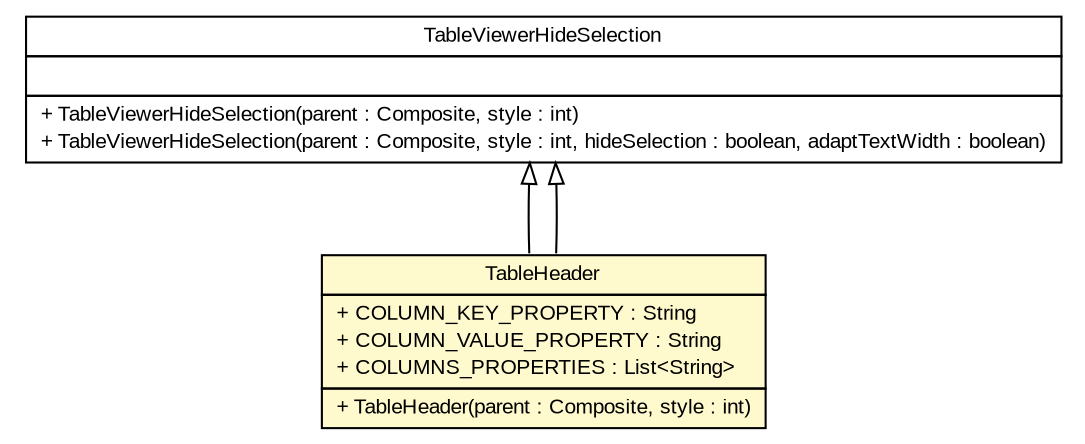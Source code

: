 #!/usr/local/bin/dot
#
# Class diagram 
# Generated by UMLGraph version R5_6-24-gf6e263 (http://www.umlgraph.org/)
#

digraph G {
	edge [fontname="arial",fontsize=10,labelfontname="arial",labelfontsize=10];
	node [fontname="arial",fontsize=10,shape=plaintext];
	nodesep=0.25;
	ranksep=0.5;
	// gov.sandia.cf.parts.viewer.TableHeader
	c404946 [label=<<table title="gov.sandia.cf.parts.viewer.TableHeader" border="0" cellborder="1" cellspacing="0" cellpadding="2" port="p" bgcolor="lemonChiffon" href="./TableHeader.html">
		<tr><td><table border="0" cellspacing="0" cellpadding="1">
<tr><td align="center" balign="center"> TableHeader </td></tr>
		</table></td></tr>
		<tr><td><table border="0" cellspacing="0" cellpadding="1">
<tr><td align="left" balign="left"> + COLUMN_KEY_PROPERTY : String </td></tr>
<tr><td align="left" balign="left"> + COLUMN_VALUE_PROPERTY : String </td></tr>
<tr><td align="left" balign="left"> + COLUMNS_PROPERTIES : List&lt;String&gt; </td></tr>
		</table></td></tr>
		<tr><td><table border="0" cellspacing="0" cellpadding="1">
<tr><td align="left" balign="left"> + TableHeader(parent : Composite, style : int) </td></tr>
		</table></td></tr>
		</table>>, URL="./TableHeader.html", fontname="arial", fontcolor="black", fontsize=10.0];
	// gov.sandia.cf.parts.viewer.TableViewerHideSelection
	c404948 [label=<<table title="gov.sandia.cf.parts.viewer.TableViewerHideSelection" border="0" cellborder="1" cellspacing="0" cellpadding="2" port="p" href="./TableViewerHideSelection.html">
		<tr><td><table border="0" cellspacing="0" cellpadding="1">
<tr><td align="center" balign="center"> TableViewerHideSelection </td></tr>
		</table></td></tr>
		<tr><td><table border="0" cellspacing="0" cellpadding="1">
<tr><td align="left" balign="left">  </td></tr>
		</table></td></tr>
		<tr><td><table border="0" cellspacing="0" cellpadding="1">
<tr><td align="left" balign="left"> + TableViewerHideSelection(parent : Composite, style : int) </td></tr>
<tr><td align="left" balign="left"> + TableViewerHideSelection(parent : Composite, style : int, hideSelection : boolean, adaptTextWidth : boolean) </td></tr>
		</table></td></tr>
		</table>>, URL="./TableViewerHideSelection.html", fontname="arial", fontcolor="black", fontsize=10.0];
	//gov.sandia.cf.parts.viewer.TableHeader extends gov.sandia.cf.parts.viewer.TableViewerHideSelection
	c404948:p -> c404946:p [dir=back,arrowtail=empty];
	//gov.sandia.cf.parts.viewer.TableHeader extends gov.sandia.cf.parts.viewer.TableViewerHideSelection
	c404948:p -> c404946:p [dir=back,arrowtail=empty];
}

